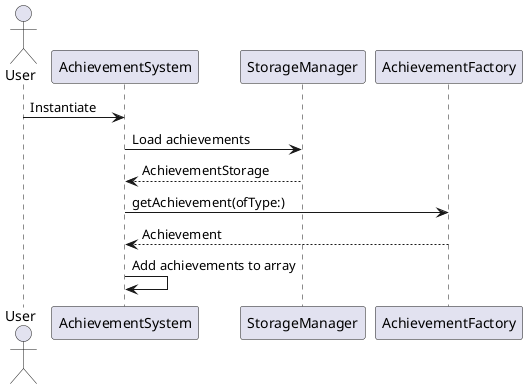 @startuml
actor User
User -> AchievementSystem : Instantiate
AchievementSystem -> StorageManager : Load achievements
AchievementSystem <-- StorageManager: AchievementStorage
AchievementSystem -> AchievementFactory : getAchievement(ofType:)
AchievementFactory --> AchievementSystem : Achievement
AchievementSystem -> AchievementSystem : Add achievements to array
@enduml

